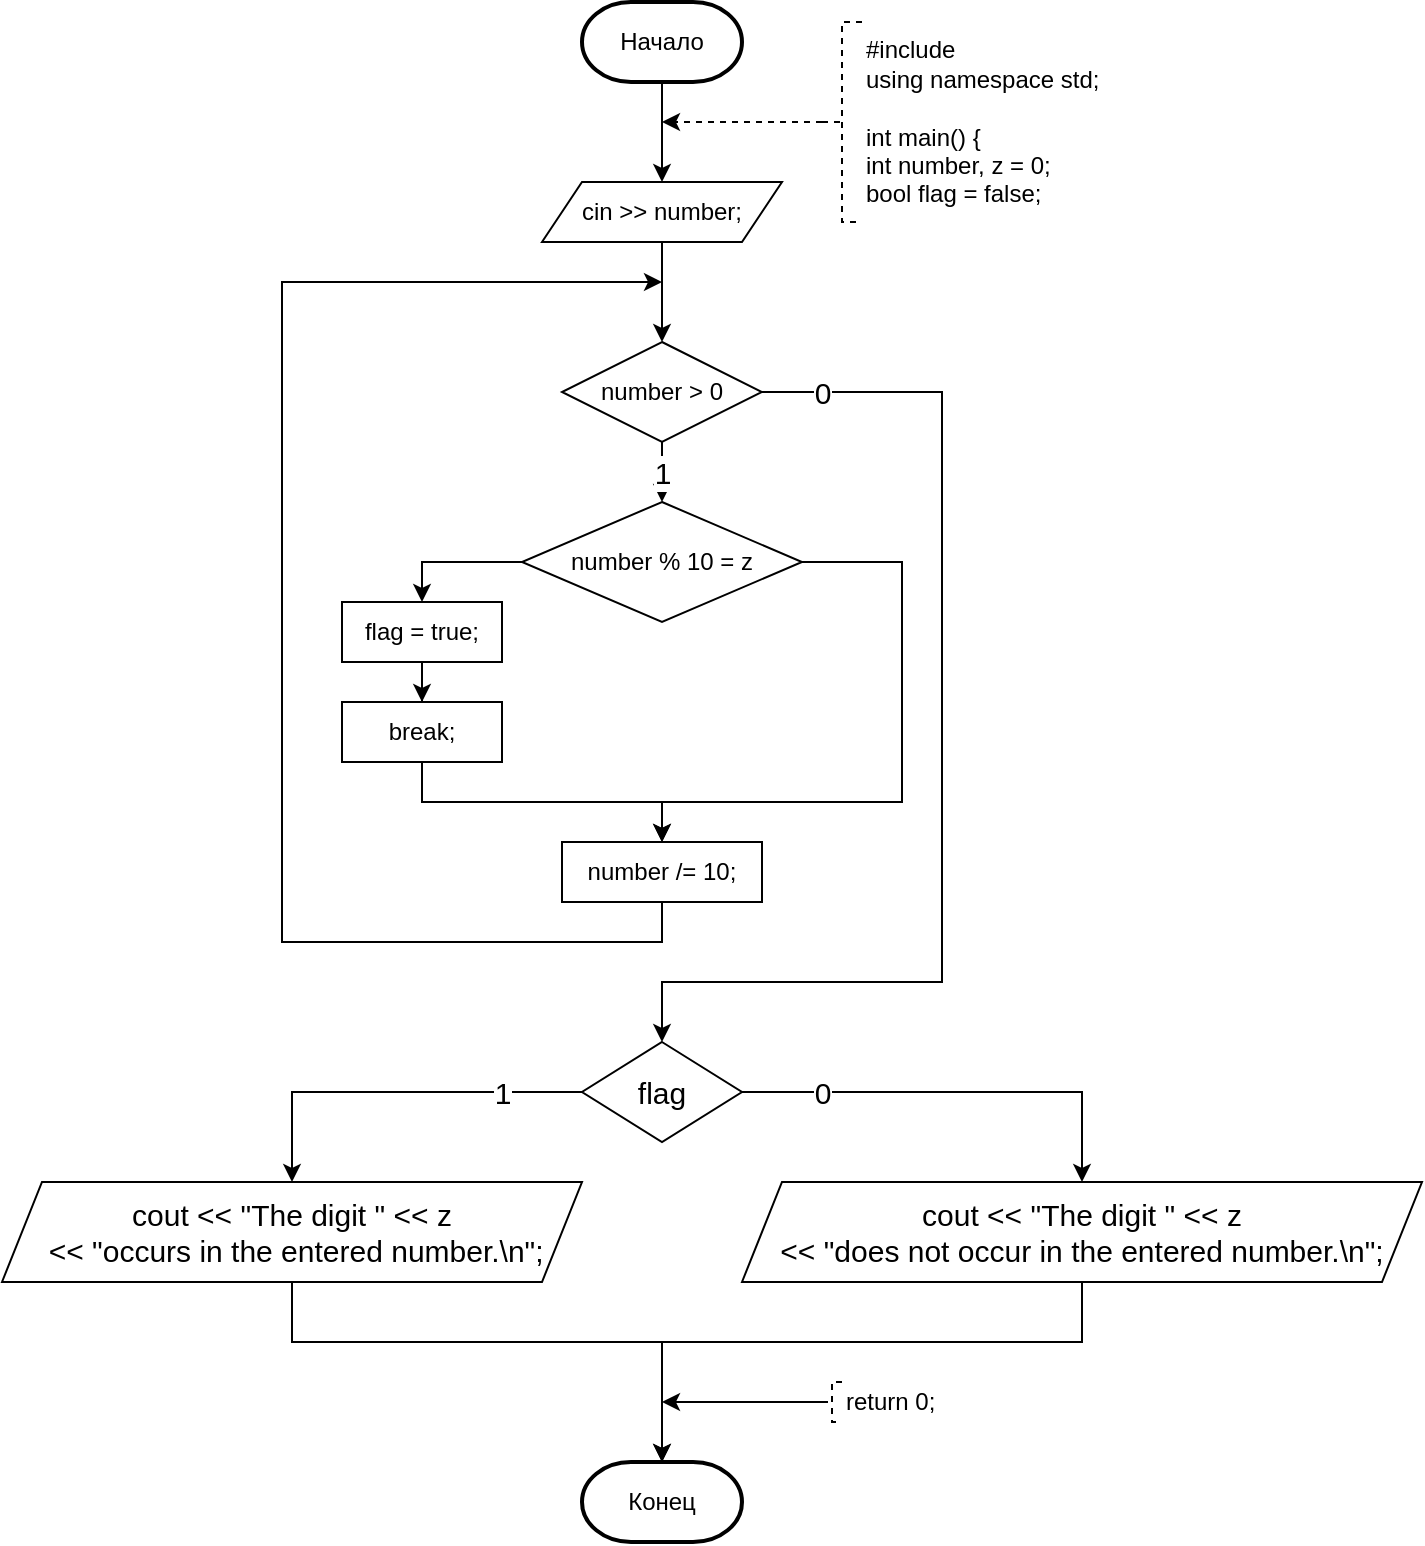 <mxfile version="15.7.3" type="google"><diagram id="gJf2erf2DUNebLvvLTYx" name="Страница 1"><mxGraphModel dx="998" dy="588" grid="1" gridSize="10" guides="1" tooltips="1" connect="1" arrows="1" fold="1" page="1" pageScale="1" pageWidth="827" pageHeight="1169" math="0" shadow="0"><root><mxCell id="0"/><mxCell id="1" parent="0"/><mxCell id="ZBhOQP6Yv3MzSMaQ3_nQ-3" style="edgeStyle=orthogonalEdgeStyle;rounded=0;orthogonalLoop=1;jettySize=auto;html=1;entryX=0.5;entryY=0;entryDx=0;entryDy=0;fontSize=12;" edge="1" parent="1" source="ZBhOQP6Yv3MzSMaQ3_nQ-1" target="ZBhOQP6Yv3MzSMaQ3_nQ-2"><mxGeometry relative="1" as="geometry"/></mxCell><mxCell id="ZBhOQP6Yv3MzSMaQ3_nQ-1" value="Начало" style="strokeWidth=2;html=1;shape=mxgraph.flowchart.terminator;whiteSpace=wrap;fontSize=12;" vertex="1" parent="1"><mxGeometry x="360" y="40" width="80" height="40" as="geometry"/></mxCell><mxCell id="ZBhOQP6Yv3MzSMaQ3_nQ-7" style="edgeStyle=orthogonalEdgeStyle;rounded=0;orthogonalLoop=1;jettySize=auto;html=1;entryX=0.5;entryY=0;entryDx=0;entryDy=0;entryPerimeter=0;fontSize=12;" edge="1" parent="1" source="ZBhOQP6Yv3MzSMaQ3_nQ-2" target="ZBhOQP6Yv3MzSMaQ3_nQ-6"><mxGeometry relative="1" as="geometry"/></mxCell><mxCell id="ZBhOQP6Yv3MzSMaQ3_nQ-2" value="cin &gt;&gt; number;" style="shape=parallelogram;perimeter=parallelogramPerimeter;whiteSpace=wrap;html=1;fixedSize=1;fontSize=12;" vertex="1" parent="1"><mxGeometry x="340" y="130" width="120" height="30" as="geometry"/></mxCell><mxCell id="ZBhOQP6Yv3MzSMaQ3_nQ-5" style="edgeStyle=orthogonalEdgeStyle;rounded=0;orthogonalLoop=1;jettySize=auto;html=1;fontSize=12;dashed=1;" edge="1" parent="1" source="ZBhOQP6Yv3MzSMaQ3_nQ-4"><mxGeometry relative="1" as="geometry"><mxPoint x="400" y="100" as="targetPoint"/></mxGeometry></mxCell><mxCell id="ZBhOQP6Yv3MzSMaQ3_nQ-4" value="#include &lt;br&gt;using namespace std;&lt;br&gt;&lt;br&gt;int main() {&lt;br&gt;&#9;int number, z = 0;&lt;br&gt;&#9;bool flag = false;" style="strokeWidth=1;html=1;shape=mxgraph.flowchart.annotation_2;align=left;labelPosition=right;pointerEvents=1;fontSize=12;dashed=1;" vertex="1" parent="1"><mxGeometry x="480" y="50" width="20" height="100" as="geometry"/></mxCell><mxCell id="ZBhOQP6Yv3MzSMaQ3_nQ-9" value="1" style="edgeStyle=orthogonalEdgeStyle;rounded=0;orthogonalLoop=1;jettySize=auto;html=1;entryX=0.5;entryY=0;entryDx=0;entryDy=0;entryPerimeter=0;fontSize=15;" edge="1" parent="1" source="ZBhOQP6Yv3MzSMaQ3_nQ-6" target="ZBhOQP6Yv3MzSMaQ3_nQ-8"><mxGeometry relative="1" as="geometry"/></mxCell><mxCell id="ZBhOQP6Yv3MzSMaQ3_nQ-18" value="0" style="edgeStyle=orthogonalEdgeStyle;rounded=0;orthogonalLoop=1;jettySize=auto;html=1;fontSize=15;entryX=0.5;entryY=0;entryDx=0;entryDy=0;" edge="1" parent="1" source="ZBhOQP6Yv3MzSMaQ3_nQ-6" target="ZBhOQP6Yv3MzSMaQ3_nQ-19"><mxGeometry x="-0.894" relative="1" as="geometry"><mxPoint x="400" y="570" as="targetPoint"/><Array as="points"><mxPoint x="540" y="235"/><mxPoint x="540" y="530"/><mxPoint x="400" y="530"/></Array><mxPoint as="offset"/></mxGeometry></mxCell><mxCell id="ZBhOQP6Yv3MzSMaQ3_nQ-6" value="number &gt; 0" style="strokeWidth=1;html=1;shape=mxgraph.flowchart.decision;whiteSpace=wrap;fontSize=12;" vertex="1" parent="1"><mxGeometry x="350" y="210" width="100" height="50" as="geometry"/></mxCell><mxCell id="ZBhOQP6Yv3MzSMaQ3_nQ-11" style="edgeStyle=orthogonalEdgeStyle;rounded=0;orthogonalLoop=1;jettySize=auto;html=1;entryX=0.5;entryY=0;entryDx=0;entryDy=0;fontSize=12;exitX=0;exitY=0.5;exitDx=0;exitDy=0;exitPerimeter=0;" edge="1" parent="1" source="ZBhOQP6Yv3MzSMaQ3_nQ-8" target="ZBhOQP6Yv3MzSMaQ3_nQ-10"><mxGeometry relative="1" as="geometry"><Array as="points"><mxPoint x="280" y="320"/></Array></mxGeometry></mxCell><mxCell id="ZBhOQP6Yv3MzSMaQ3_nQ-15" value="" style="edgeStyle=orthogonalEdgeStyle;rounded=0;orthogonalLoop=1;jettySize=auto;html=1;fontSize=12;exitX=1;exitY=0.5;exitDx=0;exitDy=0;exitPerimeter=0;" edge="1" parent="1" source="ZBhOQP6Yv3MzSMaQ3_nQ-8" target="ZBhOQP6Yv3MzSMaQ3_nQ-14"><mxGeometry relative="1" as="geometry"><Array as="points"><mxPoint x="520" y="320"/><mxPoint x="520" y="440"/><mxPoint x="400" y="440"/></Array></mxGeometry></mxCell><mxCell id="ZBhOQP6Yv3MzSMaQ3_nQ-8" value="number % 10 = z" style="strokeWidth=1;html=1;shape=mxgraph.flowchart.decision;whiteSpace=wrap;fontSize=12;" vertex="1" parent="1"><mxGeometry x="330" y="290" width="140" height="60" as="geometry"/></mxCell><mxCell id="ZBhOQP6Yv3MzSMaQ3_nQ-13" value="" style="edgeStyle=orthogonalEdgeStyle;rounded=0;orthogonalLoop=1;jettySize=auto;html=1;fontSize=12;" edge="1" parent="1" source="ZBhOQP6Yv3MzSMaQ3_nQ-10" target="ZBhOQP6Yv3MzSMaQ3_nQ-12"><mxGeometry relative="1" as="geometry"/></mxCell><mxCell id="ZBhOQP6Yv3MzSMaQ3_nQ-10" value="flag = true;" style="rounded=0;whiteSpace=wrap;html=1;fontSize=12;strokeWidth=1;" vertex="1" parent="1"><mxGeometry x="240" y="340" width="80" height="30" as="geometry"/></mxCell><mxCell id="ZBhOQP6Yv3MzSMaQ3_nQ-16" style="edgeStyle=orthogonalEdgeStyle;rounded=0;orthogonalLoop=1;jettySize=auto;html=1;entryX=0.5;entryY=0;entryDx=0;entryDy=0;fontSize=12;" edge="1" parent="1" source="ZBhOQP6Yv3MzSMaQ3_nQ-12" target="ZBhOQP6Yv3MzSMaQ3_nQ-14"><mxGeometry relative="1" as="geometry"><Array as="points"><mxPoint x="280" y="440"/><mxPoint x="400" y="440"/></Array></mxGeometry></mxCell><mxCell id="ZBhOQP6Yv3MzSMaQ3_nQ-12" value="break;" style="rounded=0;whiteSpace=wrap;html=1;fontSize=12;strokeWidth=1;" vertex="1" parent="1"><mxGeometry x="240" y="390" width="80" height="30" as="geometry"/></mxCell><mxCell id="ZBhOQP6Yv3MzSMaQ3_nQ-17" style="edgeStyle=orthogonalEdgeStyle;rounded=0;orthogonalLoop=1;jettySize=auto;html=1;fontSize=12;" edge="1" parent="1" source="ZBhOQP6Yv3MzSMaQ3_nQ-14"><mxGeometry relative="1" as="geometry"><mxPoint x="400" y="180" as="targetPoint"/><Array as="points"><mxPoint x="400" y="510"/><mxPoint x="210" y="510"/><mxPoint x="210" y="180"/></Array></mxGeometry></mxCell><mxCell id="ZBhOQP6Yv3MzSMaQ3_nQ-14" value="number /= 10;" style="whiteSpace=wrap;html=1;strokeWidth=1;" vertex="1" parent="1"><mxGeometry x="350" y="460" width="100" height="30" as="geometry"/></mxCell><mxCell id="ZBhOQP6Yv3MzSMaQ3_nQ-22" value="0" style="edgeStyle=orthogonalEdgeStyle;rounded=0;orthogonalLoop=1;jettySize=auto;html=1;entryX=0.5;entryY=0;entryDx=0;entryDy=0;fontSize=15;" edge="1" parent="1" source="ZBhOQP6Yv3MzSMaQ3_nQ-19" target="ZBhOQP6Yv3MzSMaQ3_nQ-21"><mxGeometry x="-0.628" relative="1" as="geometry"><Array as="points"><mxPoint x="610" y="585"/></Array><mxPoint as="offset"/></mxGeometry></mxCell><mxCell id="ZBhOQP6Yv3MzSMaQ3_nQ-23" value="1" style="edgeStyle=orthogonalEdgeStyle;rounded=0;orthogonalLoop=1;jettySize=auto;html=1;entryX=0.5;entryY=0;entryDx=0;entryDy=0;fontSize=15;" edge="1" parent="1" source="ZBhOQP6Yv3MzSMaQ3_nQ-19" target="ZBhOQP6Yv3MzSMaQ3_nQ-20"><mxGeometry x="-0.579" relative="1" as="geometry"><Array as="points"><mxPoint x="215" y="585"/></Array><mxPoint as="offset"/></mxGeometry></mxCell><mxCell id="ZBhOQP6Yv3MzSMaQ3_nQ-19" value="flag" style="rhombus;whiteSpace=wrap;html=1;fontSize=15;strokeWidth=1;" vertex="1" parent="1"><mxGeometry x="360" y="560" width="80" height="50" as="geometry"/></mxCell><mxCell id="ZBhOQP6Yv3MzSMaQ3_nQ-26" style="edgeStyle=orthogonalEdgeStyle;rounded=0;orthogonalLoop=1;jettySize=auto;html=1;entryX=0.5;entryY=0;entryDx=0;entryDy=0;entryPerimeter=0;fontSize=12;" edge="1" parent="1" source="ZBhOQP6Yv3MzSMaQ3_nQ-20" target="ZBhOQP6Yv3MzSMaQ3_nQ-24"><mxGeometry relative="1" as="geometry"><Array as="points"><mxPoint x="215" y="710"/><mxPoint x="400" y="710"/></Array></mxGeometry></mxCell><mxCell id="ZBhOQP6Yv3MzSMaQ3_nQ-20" value="cout &amp;lt;&amp;lt; &quot;The digit &quot; &amp;lt;&amp;lt; z&lt;br&gt;&amp;nbsp;&amp;lt;&amp;lt; &quot;occurs in the entered number.\n&quot;;" style="shape=parallelogram;perimeter=parallelogramPerimeter;whiteSpace=wrap;html=1;fixedSize=1;fontSize=15;strokeWidth=1;" vertex="1" parent="1"><mxGeometry x="70" y="630" width="290" height="50" as="geometry"/></mxCell><mxCell id="ZBhOQP6Yv3MzSMaQ3_nQ-25" style="edgeStyle=orthogonalEdgeStyle;rounded=0;orthogonalLoop=1;jettySize=auto;html=1;entryX=0.5;entryY=0;entryDx=0;entryDy=0;entryPerimeter=0;fontSize=12;" edge="1" parent="1" source="ZBhOQP6Yv3MzSMaQ3_nQ-21" target="ZBhOQP6Yv3MzSMaQ3_nQ-24"><mxGeometry relative="1" as="geometry"><Array as="points"><mxPoint x="610" y="710"/><mxPoint x="400" y="710"/></Array></mxGeometry></mxCell><mxCell id="ZBhOQP6Yv3MzSMaQ3_nQ-21" value="cout &amp;lt;&amp;lt; &quot;The digit &quot; &amp;lt;&amp;lt; z &lt;br&gt;&amp;lt;&amp;lt; &quot;does not occur in the entered number.\n&quot;;" style="shape=parallelogram;perimeter=parallelogramPerimeter;whiteSpace=wrap;html=1;fixedSize=1;fontSize=15;strokeWidth=1;" vertex="1" parent="1"><mxGeometry x="440" y="630" width="340" height="50" as="geometry"/></mxCell><mxCell id="ZBhOQP6Yv3MzSMaQ3_nQ-24" value="Конец" style="strokeWidth=2;html=1;shape=mxgraph.flowchart.terminator;whiteSpace=wrap;fontSize=12;" vertex="1" parent="1"><mxGeometry x="360" y="770" width="80" height="40" as="geometry"/></mxCell><mxCell id="ZBhOQP6Yv3MzSMaQ3_nQ-28" style="edgeStyle=orthogonalEdgeStyle;rounded=0;orthogonalLoop=1;jettySize=auto;html=1;fontSize=12;" edge="1" parent="1" source="ZBhOQP6Yv3MzSMaQ3_nQ-27"><mxGeometry relative="1" as="geometry"><mxPoint x="400" y="740" as="targetPoint"/></mxGeometry></mxCell><mxCell id="ZBhOQP6Yv3MzSMaQ3_nQ-27" value="return 0;" style="strokeWidth=1;html=1;shape=mxgraph.flowchart.annotation_2;align=left;labelPosition=right;pointerEvents=1;fontSize=12;dashed=1;" vertex="1" parent="1"><mxGeometry x="480" y="730" width="10" height="20" as="geometry"/></mxCell></root></mxGraphModel></diagram></mxfile>